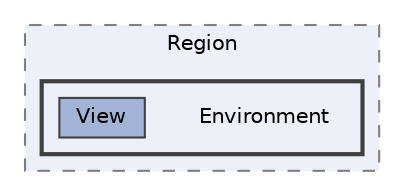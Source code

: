 digraph "C:/Users/むずでょ/Documents/Unity Projects/RMU-1-00-00-Research/Assets/RPGMaker/Codebase/Editor/Hierarchy/Region/Environment"
{
 // LATEX_PDF_SIZE
  bgcolor="transparent";
  edge [fontname=Helvetica,fontsize=10,labelfontname=Helvetica,labelfontsize=10];
  node [fontname=Helvetica,fontsize=10,shape=box,height=0.2,width=0.4];
  compound=true
  subgraph clusterdir_6828c090363a11ca8cb150a11770bf93 {
    graph [ bgcolor="#edf0f7", pencolor="grey50", label="Region", fontname=Helvetica,fontsize=10 style="filled,dashed", URL="dir_6828c090363a11ca8cb150a11770bf93.html",tooltip=""]
  subgraph clusterdir_0154ec12fda403d0991f23ec259666f4 {
    graph [ bgcolor="#edf0f7", pencolor="grey25", label="", fontname=Helvetica,fontsize=10 style="filled,bold", URL="dir_0154ec12fda403d0991f23ec259666f4.html",tooltip=""]
    dir_0154ec12fda403d0991f23ec259666f4 [shape=plaintext, label="Environment"];
  dir_2acd7c7ce379e30e6d286f17419e5a2a [label="View", fillcolor="#a2b4d6", color="grey25", style="filled", URL="dir_2acd7c7ce379e30e6d286f17419e5a2a.html",tooltip=""];
  }
  }
}
